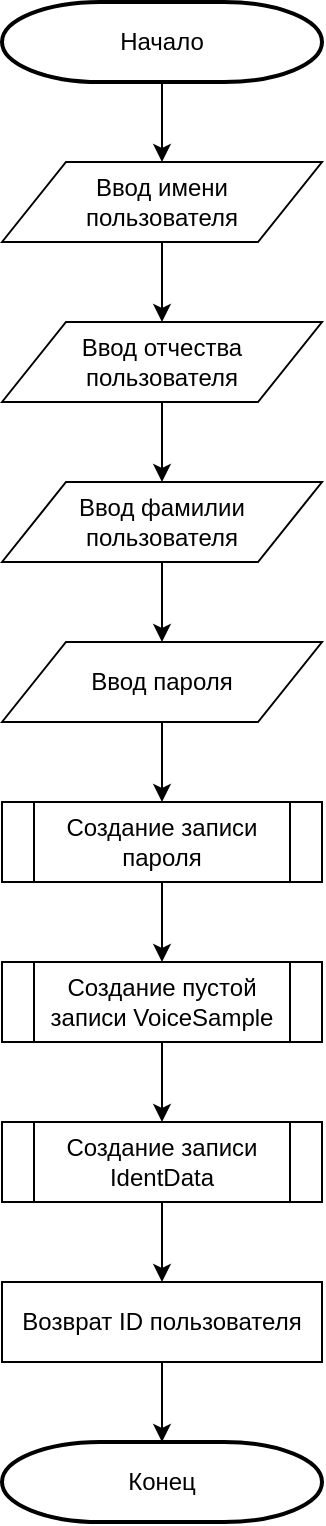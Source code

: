 <mxfile pages="1" version="11.2.4" type="device"><diagram id="yVVUTsEOf4FtN3ilJVeX" name="Page-1"><mxGraphModel dx="1662" dy="793" grid="1" gridSize="10" guides="1" tooltips="1" connect="1" arrows="1" fold="1" page="1" pageScale="1" pageWidth="827" pageHeight="1169" math="0" shadow="0"><root><mxCell id="0"/><mxCell id="1" parent="0"/><mxCell id="X_bk3OUpSKKiSXgv2V6A-6" value="" style="edgeStyle=orthogonalEdgeStyle;rounded=0;orthogonalLoop=1;jettySize=auto;html=1;" parent="1" source="X_bk3OUpSKKiSXgv2V6A-1" target="X_bk3OUpSKKiSXgv2V6A-5" edge="1"><mxGeometry relative="1" as="geometry"/></mxCell><mxCell id="X_bk3OUpSKKiSXgv2V6A-1" value="&lt;div&gt;Начало&lt;/div&gt;" style="strokeWidth=2;html=1;shape=mxgraph.flowchart.terminator;whiteSpace=wrap;" parent="1" vertex="1"><mxGeometry x="320" y="40" width="160" height="40" as="geometry"/></mxCell><mxCell id="X_bk3OUpSKKiSXgv2V6A-14" value="" style="edgeStyle=orthogonalEdgeStyle;rounded=0;orthogonalLoop=1;jettySize=auto;html=1;" parent="1" source="X_bk3OUpSKKiSXgv2V6A-5" target="X_bk3OUpSKKiSXgv2V6A-13" edge="1"><mxGeometry relative="1" as="geometry"/></mxCell><mxCell id="X_bk3OUpSKKiSXgv2V6A-5" value="&lt;div&gt;Ввод имени&lt;/div&gt;&lt;div&gt;пользователя&lt;br&gt;&lt;/div&gt;" style="shape=parallelogram;perimeter=parallelogramPerimeter;whiteSpace=wrap;html=1;" parent="1" vertex="1"><mxGeometry x="320" y="120" width="160" height="40" as="geometry"/></mxCell><mxCell id="jixIaSZ0oZPPm3UZF9uQ-2" value="" style="edgeStyle=orthogonalEdgeStyle;rounded=0;orthogonalLoop=1;jettySize=auto;html=1;" edge="1" parent="1" source="X_bk3OUpSKKiSXgv2V6A-13" target="jixIaSZ0oZPPm3UZF9uQ-1"><mxGeometry relative="1" as="geometry"/></mxCell><mxCell id="X_bk3OUpSKKiSXgv2V6A-13" value="&lt;div&gt;Ввод отчества&lt;/div&gt;&lt;div&gt;пользователя&lt;br&gt;&lt;/div&gt;" style="shape=parallelogram;perimeter=parallelogramPerimeter;whiteSpace=wrap;html=1;" parent="1" vertex="1"><mxGeometry x="320" y="200" width="160" height="40" as="geometry"/></mxCell><mxCell id="jixIaSZ0oZPPm3UZF9uQ-5" value="" style="edgeStyle=orthogonalEdgeStyle;rounded=0;orthogonalLoop=1;jettySize=auto;html=1;" edge="1" parent="1" source="jixIaSZ0oZPPm3UZF9uQ-1" target="jixIaSZ0oZPPm3UZF9uQ-4"><mxGeometry relative="1" as="geometry"/></mxCell><mxCell id="jixIaSZ0oZPPm3UZF9uQ-1" value="&lt;div&gt;Ввод фамилии&lt;/div&gt;&lt;div&gt;пользователя&lt;br&gt;&lt;/div&gt;" style="shape=parallelogram;perimeter=parallelogramPerimeter;whiteSpace=wrap;html=1;" vertex="1" parent="1"><mxGeometry x="320" y="280" width="160" height="40" as="geometry"/></mxCell><mxCell id="jixIaSZ0oZPPm3UZF9uQ-6" value="" style="edgeStyle=orthogonalEdgeStyle;rounded=0;orthogonalLoop=1;jettySize=auto;html=1;" edge="1" parent="1" source="jixIaSZ0oZPPm3UZF9uQ-4" target="jixIaSZ0oZPPm3UZF9uQ-3"><mxGeometry relative="1" as="geometry"/></mxCell><mxCell id="jixIaSZ0oZPPm3UZF9uQ-4" value="&lt;div&gt;Ввод пароля&lt;br&gt;&lt;/div&gt;" style="shape=parallelogram;perimeter=parallelogramPerimeter;whiteSpace=wrap;html=1;" vertex="1" parent="1"><mxGeometry x="320" y="360" width="160" height="40" as="geometry"/></mxCell><mxCell id="X_bk3OUpSKKiSXgv2V6A-27" value="Конец" style="strokeWidth=2;html=1;shape=mxgraph.flowchart.terminator;whiteSpace=wrap;" parent="1" vertex="1"><mxGeometry x="320" y="760" width="160" height="40" as="geometry"/></mxCell><mxCell id="jixIaSZ0oZPPm3UZF9uQ-8" value="" style="edgeStyle=orthogonalEdgeStyle;rounded=0;orthogonalLoop=1;jettySize=auto;html=1;" edge="1" parent="1" source="jixIaSZ0oZPPm3UZF9uQ-3" target="jixIaSZ0oZPPm3UZF9uQ-7"><mxGeometry relative="1" as="geometry"/></mxCell><mxCell id="jixIaSZ0oZPPm3UZF9uQ-3" value="Создание записи пароля" style="shape=process;whiteSpace=wrap;html=1;backgroundOutline=1;" vertex="1" parent="1"><mxGeometry x="320" y="440" width="160" height="40" as="geometry"/></mxCell><mxCell id="jixIaSZ0oZPPm3UZF9uQ-10" value="" style="edgeStyle=orthogonalEdgeStyle;rounded=0;orthogonalLoop=1;jettySize=auto;html=1;" edge="1" parent="1" source="jixIaSZ0oZPPm3UZF9uQ-7" target="jixIaSZ0oZPPm3UZF9uQ-9"><mxGeometry relative="1" as="geometry"/></mxCell><mxCell id="jixIaSZ0oZPPm3UZF9uQ-7" value="Создание пустой записи VoiceSample" style="shape=process;whiteSpace=wrap;html=1;backgroundOutline=1;" vertex="1" parent="1"><mxGeometry x="320" y="520" width="160" height="40" as="geometry"/></mxCell><mxCell id="jixIaSZ0oZPPm3UZF9uQ-13" value="" style="edgeStyle=orthogonalEdgeStyle;rounded=0;orthogonalLoop=1;jettySize=auto;html=1;" edge="1" parent="1" source="jixIaSZ0oZPPm3UZF9uQ-9"><mxGeometry relative="1" as="geometry"><mxPoint x="400" y="680" as="targetPoint"/></mxGeometry></mxCell><mxCell id="jixIaSZ0oZPPm3UZF9uQ-9" value="Создание записи IdentData" style="shape=process;whiteSpace=wrap;html=1;backgroundOutline=1;" vertex="1" parent="1"><mxGeometry x="320" y="600" width="160" height="40" as="geometry"/></mxCell><mxCell id="jixIaSZ0oZPPm3UZF9uQ-15" value="" style="edgeStyle=orthogonalEdgeStyle;rounded=0;orthogonalLoop=1;jettySize=auto;html=1;" edge="1" parent="1" source="jixIaSZ0oZPPm3UZF9uQ-14" target="X_bk3OUpSKKiSXgv2V6A-27"><mxGeometry relative="1" as="geometry"/></mxCell><mxCell id="jixIaSZ0oZPPm3UZF9uQ-14" value="Возврат ID пользователя" style="rounded=0;whiteSpace=wrap;html=1;" vertex="1" parent="1"><mxGeometry x="320" y="680" width="160" height="40" as="geometry"/></mxCell></root></mxGraphModel></diagram></mxfile>